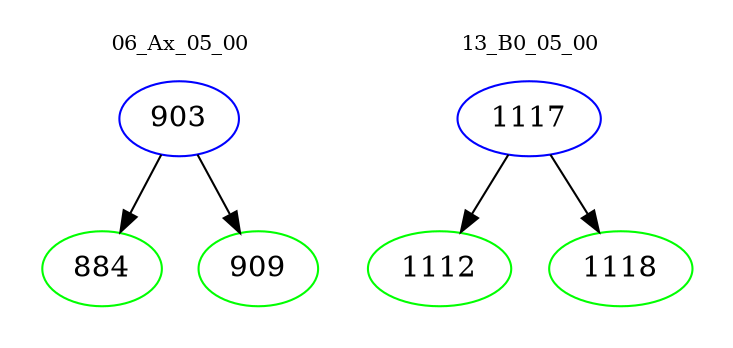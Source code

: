 digraph{
subgraph cluster_0 {
color = white
label = "06_Ax_05_00";
fontsize=10;
T0_903 [label="903", color="blue"]
T0_903 -> T0_884 [color="black"]
T0_884 [label="884", color="green"]
T0_903 -> T0_909 [color="black"]
T0_909 [label="909", color="green"]
}
subgraph cluster_1 {
color = white
label = "13_B0_05_00";
fontsize=10;
T1_1117 [label="1117", color="blue"]
T1_1117 -> T1_1112 [color="black"]
T1_1112 [label="1112", color="green"]
T1_1117 -> T1_1118 [color="black"]
T1_1118 [label="1118", color="green"]
}
}

